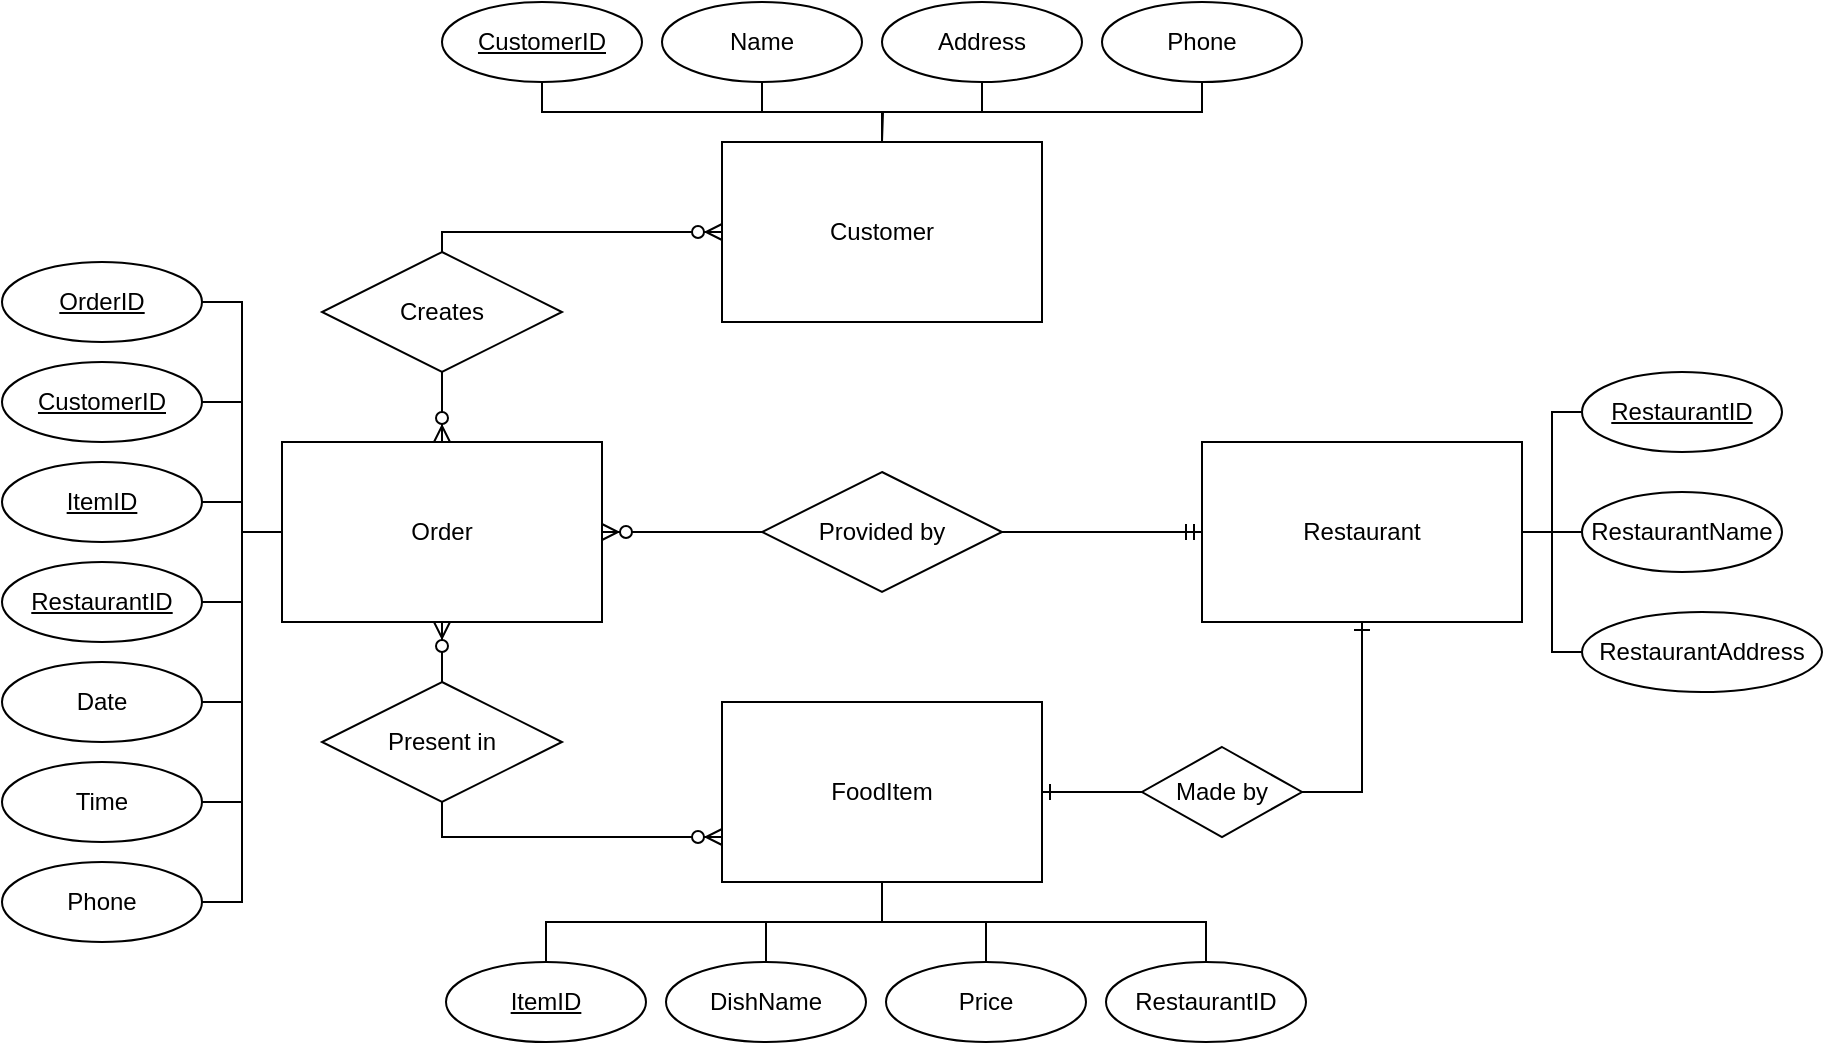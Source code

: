 <mxfile version="21.6.8" type="device">
  <diagram id="R2lEEEUBdFMjLlhIrx00" name="Page-1">
    <mxGraphModel dx="2441" dy="732" grid="1" gridSize="10" guides="1" tooltips="1" connect="1" arrows="1" fold="1" page="1" pageScale="1" pageWidth="850" pageHeight="1100" math="0" shadow="0" extFonts="Permanent Marker^https://fonts.googleapis.com/css?family=Permanent+Marker">
      <root>
        <mxCell id="0" />
        <mxCell id="1" parent="0" />
        <mxCell id="7CmSQX5z0Lune_JCAw_3-1" value="Customer" style="whiteSpace=wrap;html=1;align=center;" vertex="1" parent="1">
          <mxGeometry x="70" y="150" width="160" height="90" as="geometry" />
        </mxCell>
        <mxCell id="7CmSQX5z0Lune_JCAw_3-2" value="FoodItem" style="whiteSpace=wrap;html=1;align=center;" vertex="1" parent="1">
          <mxGeometry x="70" y="430" width="160" height="90" as="geometry" />
        </mxCell>
        <mxCell id="7CmSQX5z0Lune_JCAw_3-3" value="Restaurant" style="whiteSpace=wrap;html=1;align=center;" vertex="1" parent="1">
          <mxGeometry x="310" y="300" width="160" height="90" as="geometry" />
        </mxCell>
        <mxCell id="7CmSQX5z0Lune_JCAw_3-4" value="Order" style="whiteSpace=wrap;html=1;align=center;" vertex="1" parent="1">
          <mxGeometry x="-150" y="300" width="160" height="90" as="geometry" />
        </mxCell>
        <mxCell id="7CmSQX5z0Lune_JCAw_3-5" value="Phone" style="ellipse;whiteSpace=wrap;html=1;align=center;" vertex="1" parent="1">
          <mxGeometry x="260" y="80" width="100" height="40" as="geometry" />
        </mxCell>
        <mxCell id="7CmSQX5z0Lune_JCAw_3-6" value="Name" style="ellipse;whiteSpace=wrap;html=1;align=center;" vertex="1" parent="1">
          <mxGeometry x="40" y="80" width="100" height="40" as="geometry" />
        </mxCell>
        <mxCell id="7CmSQX5z0Lune_JCAw_3-7" value="Address" style="ellipse;whiteSpace=wrap;html=1;align=center;" vertex="1" parent="1">
          <mxGeometry x="150" y="80" width="100" height="40" as="geometry" />
        </mxCell>
        <mxCell id="7CmSQX5z0Lune_JCAw_3-8" value="CustomerID" style="ellipse;whiteSpace=wrap;html=1;align=center;fontStyle=4;" vertex="1" parent="1">
          <mxGeometry x="-70" y="80" width="100" height="40" as="geometry" />
        </mxCell>
        <mxCell id="7CmSQX5z0Lune_JCAw_3-9" value="" style="endArrow=none;html=1;rounded=0;exitX=0.5;exitY=1;exitDx=0;exitDy=0;entryX=0.5;entryY=0;entryDx=0;entryDy=0;edgeStyle=orthogonalEdgeStyle;" edge="1" parent="1" source="7CmSQX5z0Lune_JCAw_3-8" target="7CmSQX5z0Lune_JCAw_3-1">
          <mxGeometry relative="1" as="geometry">
            <mxPoint x="-30" y="170" as="sourcePoint" />
            <mxPoint x="130" y="170" as="targetPoint" />
          </mxGeometry>
        </mxCell>
        <mxCell id="7CmSQX5z0Lune_JCAw_3-10" value="" style="endArrow=none;html=1;rounded=0;exitX=0.5;exitY=1;exitDx=0;exitDy=0;edgeStyle=orthogonalEdgeStyle;" edge="1" parent="1" source="7CmSQX5z0Lune_JCAw_3-6">
          <mxGeometry relative="1" as="geometry">
            <mxPoint x="-10" y="130" as="sourcePoint" />
            <mxPoint x="150" y="150" as="targetPoint" />
          </mxGeometry>
        </mxCell>
        <mxCell id="7CmSQX5z0Lune_JCAw_3-11" value="" style="endArrow=none;html=1;rounded=0;exitX=0.5;exitY=1;exitDx=0;exitDy=0;entryX=0.5;entryY=0;entryDx=0;entryDy=0;edgeStyle=orthogonalEdgeStyle;" edge="1" parent="1" source="7CmSQX5z0Lune_JCAw_3-7" target="7CmSQX5z0Lune_JCAw_3-1">
          <mxGeometry relative="1" as="geometry">
            <mxPoint x="100" y="130" as="sourcePoint" />
            <mxPoint x="160" y="160" as="targetPoint" />
          </mxGeometry>
        </mxCell>
        <mxCell id="7CmSQX5z0Lune_JCAw_3-12" value="" style="endArrow=none;html=1;rounded=0;exitX=0.5;exitY=1;exitDx=0;exitDy=0;entryX=0.5;entryY=0;entryDx=0;entryDy=0;edgeStyle=orthogonalEdgeStyle;" edge="1" parent="1" source="7CmSQX5z0Lune_JCAw_3-5" target="7CmSQX5z0Lune_JCAw_3-1">
          <mxGeometry relative="1" as="geometry">
            <mxPoint x="250" y="140" as="sourcePoint" />
            <mxPoint x="150" y="150" as="targetPoint" />
          </mxGeometry>
        </mxCell>
        <mxCell id="7CmSQX5z0Lune_JCAw_3-13" value="RestaurantID" style="ellipse;whiteSpace=wrap;html=1;align=center;fontStyle=4;" vertex="1" parent="1">
          <mxGeometry x="500" y="265" width="100" height="40" as="geometry" />
        </mxCell>
        <mxCell id="7CmSQX5z0Lune_JCAw_3-14" value="RestaurantName" style="ellipse;whiteSpace=wrap;html=1;align=center;" vertex="1" parent="1">
          <mxGeometry x="500" y="325" width="100" height="40" as="geometry" />
        </mxCell>
        <mxCell id="7CmSQX5z0Lune_JCAw_3-15" value="RestaurantAddress" style="ellipse;whiteSpace=wrap;html=1;align=center;" vertex="1" parent="1">
          <mxGeometry x="500" y="385" width="120" height="40" as="geometry" />
        </mxCell>
        <mxCell id="7CmSQX5z0Lune_JCAw_3-16" value="" style="endArrow=none;html=1;rounded=0;entryX=0;entryY=0.5;entryDx=0;entryDy=0;exitX=1;exitY=0.5;exitDx=0;exitDy=0;edgeStyle=orthogonalEdgeStyle;" edge="1" parent="1" source="7CmSQX5z0Lune_JCAw_3-3" target="7CmSQX5z0Lune_JCAw_3-13">
          <mxGeometry relative="1" as="geometry">
            <mxPoint x="170" y="390" as="sourcePoint" />
            <mxPoint x="330" y="390" as="targetPoint" />
          </mxGeometry>
        </mxCell>
        <mxCell id="7CmSQX5z0Lune_JCAw_3-17" value="" style="endArrow=none;html=1;rounded=0;exitX=1;exitY=0.5;exitDx=0;exitDy=0;entryX=0;entryY=0.5;entryDx=0;entryDy=0;edgeStyle=orthogonalEdgeStyle;" edge="1" parent="1" source="7CmSQX5z0Lune_JCAw_3-3" target="7CmSQX5z0Lune_JCAw_3-14">
          <mxGeometry relative="1" as="geometry">
            <mxPoint x="170" y="390" as="sourcePoint" />
            <mxPoint x="330" y="390" as="targetPoint" />
          </mxGeometry>
        </mxCell>
        <mxCell id="7CmSQX5z0Lune_JCAw_3-18" value="" style="endArrow=none;html=1;rounded=0;entryX=1;entryY=0.5;entryDx=0;entryDy=0;exitX=0;exitY=0.5;exitDx=0;exitDy=0;edgeStyle=orthogonalEdgeStyle;" edge="1" parent="1" source="7CmSQX5z0Lune_JCAw_3-15" target="7CmSQX5z0Lune_JCAw_3-3">
          <mxGeometry relative="1" as="geometry">
            <mxPoint x="170" y="390" as="sourcePoint" />
            <mxPoint x="330" y="390" as="targetPoint" />
          </mxGeometry>
        </mxCell>
        <mxCell id="7CmSQX5z0Lune_JCAw_3-19" value="ItemID" style="ellipse;whiteSpace=wrap;html=1;align=center;fontStyle=4;" vertex="1" parent="1">
          <mxGeometry x="-68" y="560" width="100" height="40" as="geometry" />
        </mxCell>
        <mxCell id="7CmSQX5z0Lune_JCAw_3-20" value="DishName" style="ellipse;whiteSpace=wrap;html=1;align=center;" vertex="1" parent="1">
          <mxGeometry x="42" y="560" width="100" height="40" as="geometry" />
        </mxCell>
        <mxCell id="7CmSQX5z0Lune_JCAw_3-21" value="Price" style="ellipse;whiteSpace=wrap;html=1;align=center;" vertex="1" parent="1">
          <mxGeometry x="152" y="560" width="100" height="40" as="geometry" />
        </mxCell>
        <mxCell id="7CmSQX5z0Lune_JCAw_3-22" value="RestaurantID" style="ellipse;whiteSpace=wrap;html=1;align=center;" vertex="1" parent="1">
          <mxGeometry x="262" y="560" width="100" height="40" as="geometry" />
        </mxCell>
        <mxCell id="7CmSQX5z0Lune_JCAw_3-23" value="" style="endArrow=none;html=1;rounded=0;entryX=0.5;entryY=0;entryDx=0;entryDy=0;exitX=0.5;exitY=1;exitDx=0;exitDy=0;edgeStyle=orthogonalEdgeStyle;" edge="1" parent="1" source="7CmSQX5z0Lune_JCAw_3-2" target="7CmSQX5z0Lune_JCAw_3-19">
          <mxGeometry relative="1" as="geometry">
            <mxPoint x="170" y="520" as="sourcePoint" />
            <mxPoint x="330" y="520" as="targetPoint" />
          </mxGeometry>
        </mxCell>
        <mxCell id="7CmSQX5z0Lune_JCAw_3-24" value="" style="endArrow=none;html=1;rounded=0;entryX=0.5;entryY=1;entryDx=0;entryDy=0;exitX=0.5;exitY=0;exitDx=0;exitDy=0;edgeStyle=orthogonalEdgeStyle;" edge="1" parent="1" source="7CmSQX5z0Lune_JCAw_3-20" target="7CmSQX5z0Lune_JCAw_3-2">
          <mxGeometry relative="1" as="geometry">
            <mxPoint x="12" y="670" as="sourcePoint" />
            <mxPoint x="172" y="670" as="targetPoint" />
          </mxGeometry>
        </mxCell>
        <mxCell id="7CmSQX5z0Lune_JCAw_3-25" value="" style="endArrow=none;html=1;rounded=0;exitX=0.5;exitY=0;exitDx=0;exitDy=0;entryX=0.5;entryY=1;entryDx=0;entryDy=0;edgeStyle=orthogonalEdgeStyle;" edge="1" parent="1" source="7CmSQX5z0Lune_JCAw_3-22" target="7CmSQX5z0Lune_JCAw_3-2">
          <mxGeometry relative="1" as="geometry">
            <mxPoint x="170" y="520" as="sourcePoint" />
            <mxPoint x="330" y="520" as="targetPoint" />
          </mxGeometry>
        </mxCell>
        <mxCell id="7CmSQX5z0Lune_JCAw_3-26" value="" style="endArrow=none;html=1;rounded=0;entryX=0.5;entryY=0;entryDx=0;entryDy=0;exitX=0.5;exitY=1;exitDx=0;exitDy=0;edgeStyle=orthogonalEdgeStyle;" edge="1" parent="1" source="7CmSQX5z0Lune_JCAw_3-2" target="7CmSQX5z0Lune_JCAw_3-21">
          <mxGeometry relative="1" as="geometry">
            <mxPoint x="170" y="520" as="sourcePoint" />
            <mxPoint x="330" y="520" as="targetPoint" />
          </mxGeometry>
        </mxCell>
        <mxCell id="7CmSQX5z0Lune_JCAw_3-27" value="OrderID" style="ellipse;whiteSpace=wrap;html=1;align=center;fontStyle=4;" vertex="1" parent="1">
          <mxGeometry x="-290" y="210" width="100" height="40" as="geometry" />
        </mxCell>
        <mxCell id="7CmSQX5z0Lune_JCAw_3-28" value="CustomerID" style="ellipse;whiteSpace=wrap;html=1;align=center;fontStyle=4" vertex="1" parent="1">
          <mxGeometry x="-290" y="260" width="100" height="40" as="geometry" />
        </mxCell>
        <mxCell id="7CmSQX5z0Lune_JCAw_3-29" value="ItemID" style="ellipse;whiteSpace=wrap;html=1;align=center;fontStyle=4" vertex="1" parent="1">
          <mxGeometry x="-290" y="310" width="100" height="40" as="geometry" />
        </mxCell>
        <mxCell id="7CmSQX5z0Lune_JCAw_3-30" value="RestaurantID" style="ellipse;whiteSpace=wrap;html=1;align=center;fontStyle=4" vertex="1" parent="1">
          <mxGeometry x="-290" y="360" width="100" height="40" as="geometry" />
        </mxCell>
        <mxCell id="7CmSQX5z0Lune_JCAw_3-31" value="Date" style="ellipse;whiteSpace=wrap;html=1;align=center;" vertex="1" parent="1">
          <mxGeometry x="-290" y="410" width="100" height="40" as="geometry" />
        </mxCell>
        <mxCell id="7CmSQX5z0Lune_JCAw_3-33" value="Time" style="ellipse;whiteSpace=wrap;html=1;align=center;" vertex="1" parent="1">
          <mxGeometry x="-290" y="460" width="100" height="40" as="geometry" />
        </mxCell>
        <mxCell id="7CmSQX5z0Lune_JCAw_3-34" value="Phone" style="ellipse;whiteSpace=wrap;html=1;align=center;" vertex="1" parent="1">
          <mxGeometry x="-290" y="510" width="100" height="40" as="geometry" />
        </mxCell>
        <mxCell id="7CmSQX5z0Lune_JCAw_3-35" value="" style="endArrow=none;html=1;rounded=0;exitX=1;exitY=0.5;exitDx=0;exitDy=0;entryX=0;entryY=0.5;entryDx=0;entryDy=0;edgeStyle=orthogonalEdgeStyle;" edge="1" parent="1" source="7CmSQX5z0Lune_JCAw_3-27" target="7CmSQX5z0Lune_JCAw_3-4">
          <mxGeometry relative="1" as="geometry">
            <mxPoint x="100" y="320" as="sourcePoint" />
            <mxPoint x="260" y="320" as="targetPoint" />
          </mxGeometry>
        </mxCell>
        <mxCell id="7CmSQX5z0Lune_JCAw_3-36" value="" style="endArrow=none;html=1;rounded=0;exitX=1;exitY=0.5;exitDx=0;exitDy=0;entryX=0;entryY=0.5;entryDx=0;entryDy=0;edgeStyle=orthogonalEdgeStyle;" edge="1" parent="1" source="7CmSQX5z0Lune_JCAw_3-28" target="7CmSQX5z0Lune_JCAw_3-4">
          <mxGeometry relative="1" as="geometry">
            <mxPoint x="100" y="320" as="sourcePoint" />
            <mxPoint x="260" y="320" as="targetPoint" />
          </mxGeometry>
        </mxCell>
        <mxCell id="7CmSQX5z0Lune_JCAw_3-37" value="" style="endArrow=none;html=1;rounded=0;exitX=1;exitY=0.5;exitDx=0;exitDy=0;entryX=0;entryY=0.5;entryDx=0;entryDy=0;edgeStyle=orthogonalEdgeStyle;" edge="1" parent="1" source="7CmSQX5z0Lune_JCAw_3-29" target="7CmSQX5z0Lune_JCAw_3-4">
          <mxGeometry relative="1" as="geometry">
            <mxPoint x="100" y="320" as="sourcePoint" />
            <mxPoint x="-180" y="370" as="targetPoint" />
          </mxGeometry>
        </mxCell>
        <mxCell id="7CmSQX5z0Lune_JCAw_3-38" value="" style="endArrow=none;html=1;rounded=0;exitX=1;exitY=0.5;exitDx=0;exitDy=0;entryX=0;entryY=0.5;entryDx=0;entryDy=0;edgeStyle=orthogonalEdgeStyle;" edge="1" parent="1" source="7CmSQX5z0Lune_JCAw_3-30" target="7CmSQX5z0Lune_JCAw_3-4">
          <mxGeometry relative="1" as="geometry">
            <mxPoint x="-180" y="340" as="sourcePoint" />
            <mxPoint x="-150" y="350" as="targetPoint" />
          </mxGeometry>
        </mxCell>
        <mxCell id="7CmSQX5z0Lune_JCAw_3-39" value="" style="endArrow=none;html=1;rounded=0;exitX=1;exitY=0.5;exitDx=0;exitDy=0;entryX=0;entryY=0.5;entryDx=0;entryDy=0;edgeStyle=orthogonalEdgeStyle;" edge="1" parent="1" source="7CmSQX5z0Lune_JCAw_3-31" target="7CmSQX5z0Lune_JCAw_3-4">
          <mxGeometry relative="1" as="geometry">
            <mxPoint x="-180" y="390" as="sourcePoint" />
            <mxPoint x="-150" y="350" as="targetPoint" />
          </mxGeometry>
        </mxCell>
        <mxCell id="7CmSQX5z0Lune_JCAw_3-40" value="" style="endArrow=none;html=1;rounded=0;exitX=1;exitY=0.5;exitDx=0;exitDy=0;entryX=0;entryY=0.5;entryDx=0;entryDy=0;edgeStyle=orthogonalEdgeStyle;" edge="1" parent="1" source="7CmSQX5z0Lune_JCAw_3-33" target="7CmSQX5z0Lune_JCAw_3-4">
          <mxGeometry relative="1" as="geometry">
            <mxPoint x="-180" y="440" as="sourcePoint" />
            <mxPoint x="-150" y="350" as="targetPoint" />
          </mxGeometry>
        </mxCell>
        <mxCell id="7CmSQX5z0Lune_JCAw_3-41" value="" style="endArrow=none;html=1;rounded=0;exitX=1;exitY=0.5;exitDx=0;exitDy=0;entryX=0;entryY=0.5;entryDx=0;entryDy=0;edgeStyle=orthogonalEdgeStyle;" edge="1" parent="1" source="7CmSQX5z0Lune_JCAw_3-34" target="7CmSQX5z0Lune_JCAw_3-4">
          <mxGeometry relative="1" as="geometry">
            <mxPoint x="-180" y="490" as="sourcePoint" />
            <mxPoint x="-150" y="350" as="targetPoint" />
          </mxGeometry>
        </mxCell>
        <mxCell id="7CmSQX5z0Lune_JCAw_3-42" value="Made by" style="shape=rhombus;perimeter=rhombusPerimeter;whiteSpace=wrap;html=1;align=center;" vertex="1" parent="1">
          <mxGeometry x="280" y="452.5" width="80" height="45" as="geometry" />
        </mxCell>
        <mxCell id="7CmSQX5z0Lune_JCAw_3-43" value="" style="edgeStyle=entityRelationEdgeStyle;fontSize=12;html=1;endArrow=ERone;endFill=1;rounded=0;exitX=0;exitY=0.5;exitDx=0;exitDy=0;entryX=1;entryY=0.5;entryDx=0;entryDy=0;" edge="1" parent="1" source="7CmSQX5z0Lune_JCAw_3-42" target="7CmSQX5z0Lune_JCAw_3-2">
          <mxGeometry width="100" height="100" relative="1" as="geometry">
            <mxPoint x="230" y="500" as="sourcePoint" />
            <mxPoint x="270" y="450" as="targetPoint" />
          </mxGeometry>
        </mxCell>
        <mxCell id="7CmSQX5z0Lune_JCAw_3-44" value="" style="edgeStyle=orthogonalEdgeStyle;fontSize=12;html=1;endArrow=ERone;endFill=1;rounded=0;exitX=1;exitY=0.5;exitDx=0;exitDy=0;entryX=0.5;entryY=1;entryDx=0;entryDy=0;" edge="1" parent="1" source="7CmSQX5z0Lune_JCAw_3-42" target="7CmSQX5z0Lune_JCAw_3-3">
          <mxGeometry width="100" height="100" relative="1" as="geometry">
            <mxPoint x="490" y="460" as="sourcePoint" />
            <mxPoint x="410" y="440" as="targetPoint" />
          </mxGeometry>
        </mxCell>
        <mxCell id="7CmSQX5z0Lune_JCAw_3-45" value="Present in" style="shape=rhombus;perimeter=rhombusPerimeter;whiteSpace=wrap;html=1;align=center;" vertex="1" parent="1">
          <mxGeometry x="-130" y="420" width="120" height="60" as="geometry" />
        </mxCell>
        <mxCell id="7CmSQX5z0Lune_JCAw_3-46" value="" style="edgeStyle=orthogonalEdgeStyle;fontSize=12;html=1;endArrow=ERzeroToMany;endFill=1;rounded=0;entryX=0;entryY=0.75;entryDx=0;entryDy=0;exitX=0.5;exitY=1;exitDx=0;exitDy=0;" edge="1" parent="1" source="7CmSQX5z0Lune_JCAw_3-45" target="7CmSQX5z0Lune_JCAw_3-2">
          <mxGeometry width="100" height="100" relative="1" as="geometry">
            <mxPoint x="30" y="470" as="sourcePoint" />
            <mxPoint x="130" y="370" as="targetPoint" />
          </mxGeometry>
        </mxCell>
        <mxCell id="7CmSQX5z0Lune_JCAw_3-47" value="" style="edgeStyle=orthogonalEdgeStyle;fontSize=12;html=1;endArrow=ERzeroToMany;endFill=1;rounded=0;entryX=0.5;entryY=1;entryDx=0;entryDy=0;exitX=0.5;exitY=0;exitDx=0;exitDy=0;" edge="1" parent="1" source="7CmSQX5z0Lune_JCAw_3-45" target="7CmSQX5z0Lune_JCAw_3-4">
          <mxGeometry width="100" height="100" relative="1" as="geometry">
            <mxPoint x="30" y="470" as="sourcePoint" />
            <mxPoint x="130" y="370" as="targetPoint" />
          </mxGeometry>
        </mxCell>
        <mxCell id="7CmSQX5z0Lune_JCAw_3-48" value="Creates" style="shape=rhombus;perimeter=rhombusPerimeter;whiteSpace=wrap;html=1;align=center;" vertex="1" parent="1">
          <mxGeometry x="-130" y="205" width="120" height="60" as="geometry" />
        </mxCell>
        <mxCell id="7CmSQX5z0Lune_JCAw_3-49" value="" style="edgeStyle=orthogonalEdgeStyle;fontSize=12;html=1;endArrow=ERzeroToMany;endFill=1;rounded=0;entryX=0;entryY=0.5;entryDx=0;entryDy=0;exitX=0.5;exitY=0;exitDx=0;exitDy=0;" edge="1" parent="1" source="7CmSQX5z0Lune_JCAw_3-48" target="7CmSQX5z0Lune_JCAw_3-1">
          <mxGeometry width="100" height="100" relative="1" as="geometry">
            <mxPoint x="11.5" y="300" as="sourcePoint" />
            <mxPoint x="151.5" y="318" as="targetPoint" />
          </mxGeometry>
        </mxCell>
        <mxCell id="7CmSQX5z0Lune_JCAw_3-50" value="" style="edgeStyle=orthogonalEdgeStyle;fontSize=12;html=1;endArrow=ERzeroToMany;endFill=1;rounded=0;entryX=0.5;entryY=0;entryDx=0;entryDy=0;exitX=0.5;exitY=1;exitDx=0;exitDy=0;" edge="1" parent="1" source="7CmSQX5z0Lune_JCAw_3-48" target="7CmSQX5z0Lune_JCAw_3-4">
          <mxGeometry width="100" height="100" relative="1" as="geometry">
            <mxPoint x="-30" y="275" as="sourcePoint" />
            <mxPoint x="110" y="265" as="targetPoint" />
          </mxGeometry>
        </mxCell>
        <mxCell id="7CmSQX5z0Lune_JCAw_3-51" value="Provided by" style="shape=rhombus;perimeter=rhombusPerimeter;whiteSpace=wrap;html=1;align=center;" vertex="1" parent="1">
          <mxGeometry x="90" y="315" width="120" height="60" as="geometry" />
        </mxCell>
        <mxCell id="7CmSQX5z0Lune_JCAw_3-52" value="" style="edgeStyle=entityRelationEdgeStyle;fontSize=12;html=1;endArrow=ERmandOne;rounded=0;entryX=0;entryY=0.5;entryDx=0;entryDy=0;exitX=1;exitY=0.5;exitDx=0;exitDy=0;" edge="1" parent="1" source="7CmSQX5z0Lune_JCAw_3-51" target="7CmSQX5z0Lune_JCAw_3-3">
          <mxGeometry width="100" height="100" relative="1" as="geometry">
            <mxPoint x="90" y="380" as="sourcePoint" />
            <mxPoint x="190" y="280" as="targetPoint" />
          </mxGeometry>
        </mxCell>
        <mxCell id="7CmSQX5z0Lune_JCAw_3-53" value="" style="edgeStyle=entityRelationEdgeStyle;fontSize=12;html=1;endArrow=ERzeroToMany;endFill=1;rounded=0;exitX=0;exitY=0.5;exitDx=0;exitDy=0;entryX=1;entryY=0.5;entryDx=0;entryDy=0;" edge="1" parent="1" source="7CmSQX5z0Lune_JCAw_3-51" target="7CmSQX5z0Lune_JCAw_3-4">
          <mxGeometry width="100" height="100" relative="1" as="geometry">
            <mxPoint x="90" y="380" as="sourcePoint" />
            <mxPoint x="190" y="280" as="targetPoint" />
          </mxGeometry>
        </mxCell>
      </root>
    </mxGraphModel>
  </diagram>
</mxfile>
